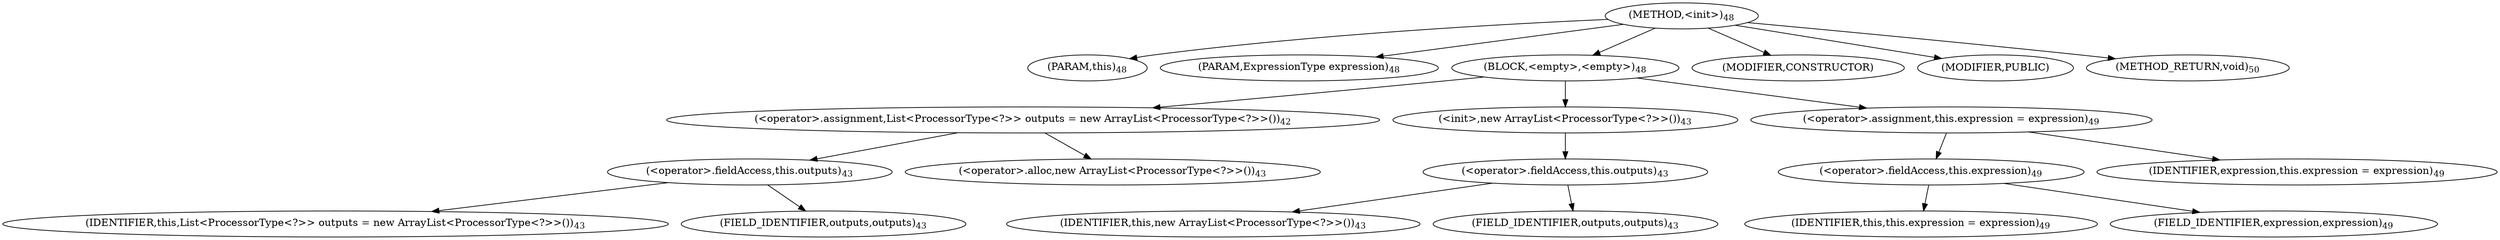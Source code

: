 digraph "&lt;init&gt;" {  
"53" [label = <(METHOD,&lt;init&gt;)<SUB>48</SUB>> ]
"4" [label = <(PARAM,this)<SUB>48</SUB>> ]
"54" [label = <(PARAM,ExpressionType expression)<SUB>48</SUB>> ]
"55" [label = <(BLOCK,&lt;empty&gt;,&lt;empty&gt;)<SUB>48</SUB>> ]
"56" [label = <(&lt;operator&gt;.assignment,List&lt;ProcessorType&lt;?&gt;&gt; outputs = new ArrayList&lt;ProcessorType&lt;?&gt;&gt;())<SUB>42</SUB>> ]
"57" [label = <(&lt;operator&gt;.fieldAccess,this.outputs)<SUB>43</SUB>> ]
"58" [label = <(IDENTIFIER,this,List&lt;ProcessorType&lt;?&gt;&gt; outputs = new ArrayList&lt;ProcessorType&lt;?&gt;&gt;())<SUB>43</SUB>> ]
"59" [label = <(FIELD_IDENTIFIER,outputs,outputs)<SUB>43</SUB>> ]
"60" [label = <(&lt;operator&gt;.alloc,new ArrayList&lt;ProcessorType&lt;?&gt;&gt;())<SUB>43</SUB>> ]
"61" [label = <(&lt;init&gt;,new ArrayList&lt;ProcessorType&lt;?&gt;&gt;())<SUB>43</SUB>> ]
"62" [label = <(&lt;operator&gt;.fieldAccess,this.outputs)<SUB>43</SUB>> ]
"63" [label = <(IDENTIFIER,this,new ArrayList&lt;ProcessorType&lt;?&gt;&gt;())<SUB>43</SUB>> ]
"64" [label = <(FIELD_IDENTIFIER,outputs,outputs)<SUB>43</SUB>> ]
"65" [label = <(&lt;operator&gt;.assignment,this.expression = expression)<SUB>49</SUB>> ]
"66" [label = <(&lt;operator&gt;.fieldAccess,this.expression)<SUB>49</SUB>> ]
"3" [label = <(IDENTIFIER,this,this.expression = expression)<SUB>49</SUB>> ]
"67" [label = <(FIELD_IDENTIFIER,expression,expression)<SUB>49</SUB>> ]
"68" [label = <(IDENTIFIER,expression,this.expression = expression)<SUB>49</SUB>> ]
"69" [label = <(MODIFIER,CONSTRUCTOR)> ]
"70" [label = <(MODIFIER,PUBLIC)> ]
"71" [label = <(METHOD_RETURN,void)<SUB>50</SUB>> ]
  "53" -> "4" 
  "53" -> "54" 
  "53" -> "55" 
  "53" -> "69" 
  "53" -> "70" 
  "53" -> "71" 
  "55" -> "56" 
  "55" -> "61" 
  "55" -> "65" 
  "56" -> "57" 
  "56" -> "60" 
  "57" -> "58" 
  "57" -> "59" 
  "61" -> "62" 
  "62" -> "63" 
  "62" -> "64" 
  "65" -> "66" 
  "65" -> "68" 
  "66" -> "3" 
  "66" -> "67" 
}
